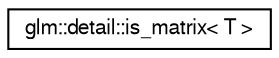 digraph "Graphical Class Hierarchy"
{
  edge [fontname="FreeSans",fontsize="10",labelfontname="FreeSans",labelfontsize="10"];
  node [fontname="FreeSans",fontsize="10",shape=record];
  rankdir="LR";
  Node1 [label="glm::detail::is_matrix\< T \>",height=0.2,width=0.4,color="black", fillcolor="white", style="filled",URL="$dd/d0e/structglm_1_1detail_1_1is__matrix.html"];
}
